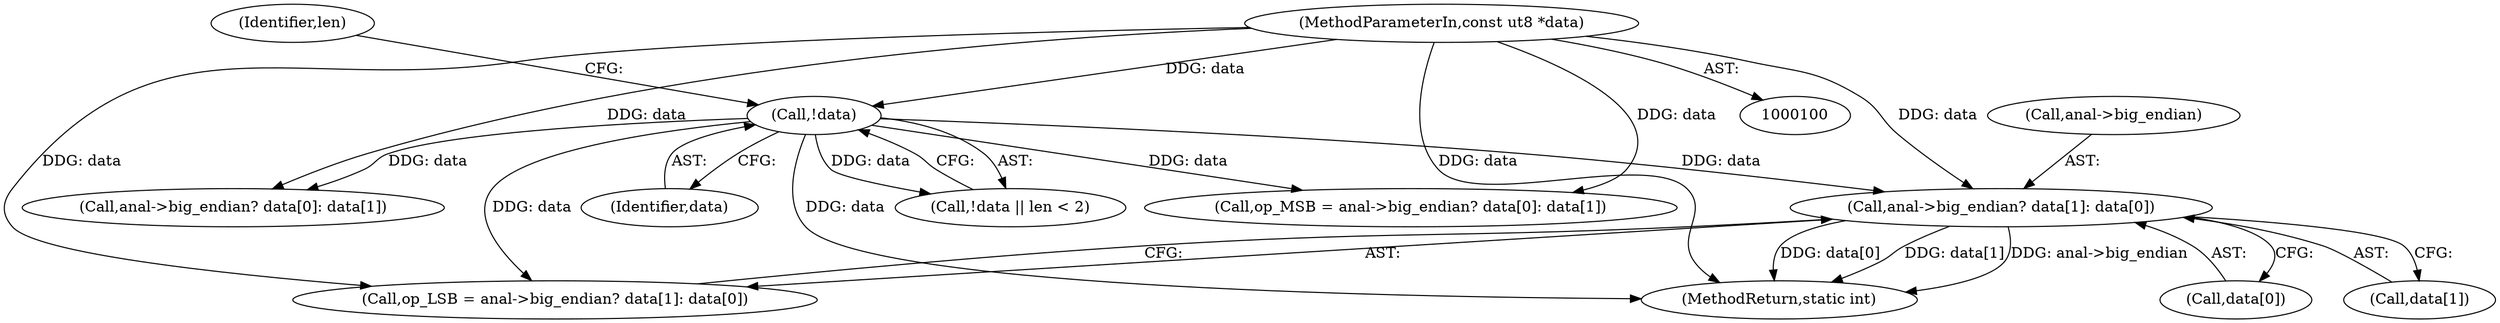 digraph "0_radare2_77c47cf873dd55b396da60baa2ca83bbd39e4add@array" {
"1000174" [label="(Call,anal->big_endian? data[1]: data[0])"];
"1000112" [label="(Call,!data)"];
"1000104" [label="(MethodParameterIn,const ut8 *data)"];
"1000115" [label="(Identifier,len)"];
"1000178" [label="(Call,data[1])"];
"1000104" [label="(MethodParameterIn,const ut8 *data)"];
"1000174" [label="(Call,anal->big_endian? data[1]: data[0])"];
"1000175" [label="(Call,anal->big_endian)"];
"1000198" [label="(MethodReturn,static int)"];
"1000111" [label="(Call,!data || len < 2)"];
"1000162" [label="(Call,anal->big_endian? data[0]: data[1])"];
"1000112" [label="(Call,!data)"];
"1000113" [label="(Identifier,data)"];
"1000172" [label="(Call,op_LSB = anal->big_endian? data[1]: data[0])"];
"1000160" [label="(Call,op_MSB = anal->big_endian? data[0]: data[1])"];
"1000181" [label="(Call,data[0])"];
"1000174" -> "1000172"  [label="AST: "];
"1000174" -> "1000178"  [label="CFG: "];
"1000174" -> "1000181"  [label="CFG: "];
"1000175" -> "1000174"  [label="AST: "];
"1000178" -> "1000174"  [label="AST: "];
"1000181" -> "1000174"  [label="AST: "];
"1000172" -> "1000174"  [label="CFG: "];
"1000174" -> "1000198"  [label="DDG: data[0]"];
"1000174" -> "1000198"  [label="DDG: data[1]"];
"1000174" -> "1000198"  [label="DDG: anal->big_endian"];
"1000112" -> "1000174"  [label="DDG: data"];
"1000104" -> "1000174"  [label="DDG: data"];
"1000112" -> "1000111"  [label="AST: "];
"1000112" -> "1000113"  [label="CFG: "];
"1000113" -> "1000112"  [label="AST: "];
"1000115" -> "1000112"  [label="CFG: "];
"1000111" -> "1000112"  [label="CFG: "];
"1000112" -> "1000198"  [label="DDG: data"];
"1000112" -> "1000111"  [label="DDG: data"];
"1000104" -> "1000112"  [label="DDG: data"];
"1000112" -> "1000160"  [label="DDG: data"];
"1000112" -> "1000162"  [label="DDG: data"];
"1000112" -> "1000172"  [label="DDG: data"];
"1000104" -> "1000100"  [label="AST: "];
"1000104" -> "1000198"  [label="DDG: data"];
"1000104" -> "1000160"  [label="DDG: data"];
"1000104" -> "1000162"  [label="DDG: data"];
"1000104" -> "1000172"  [label="DDG: data"];
}

